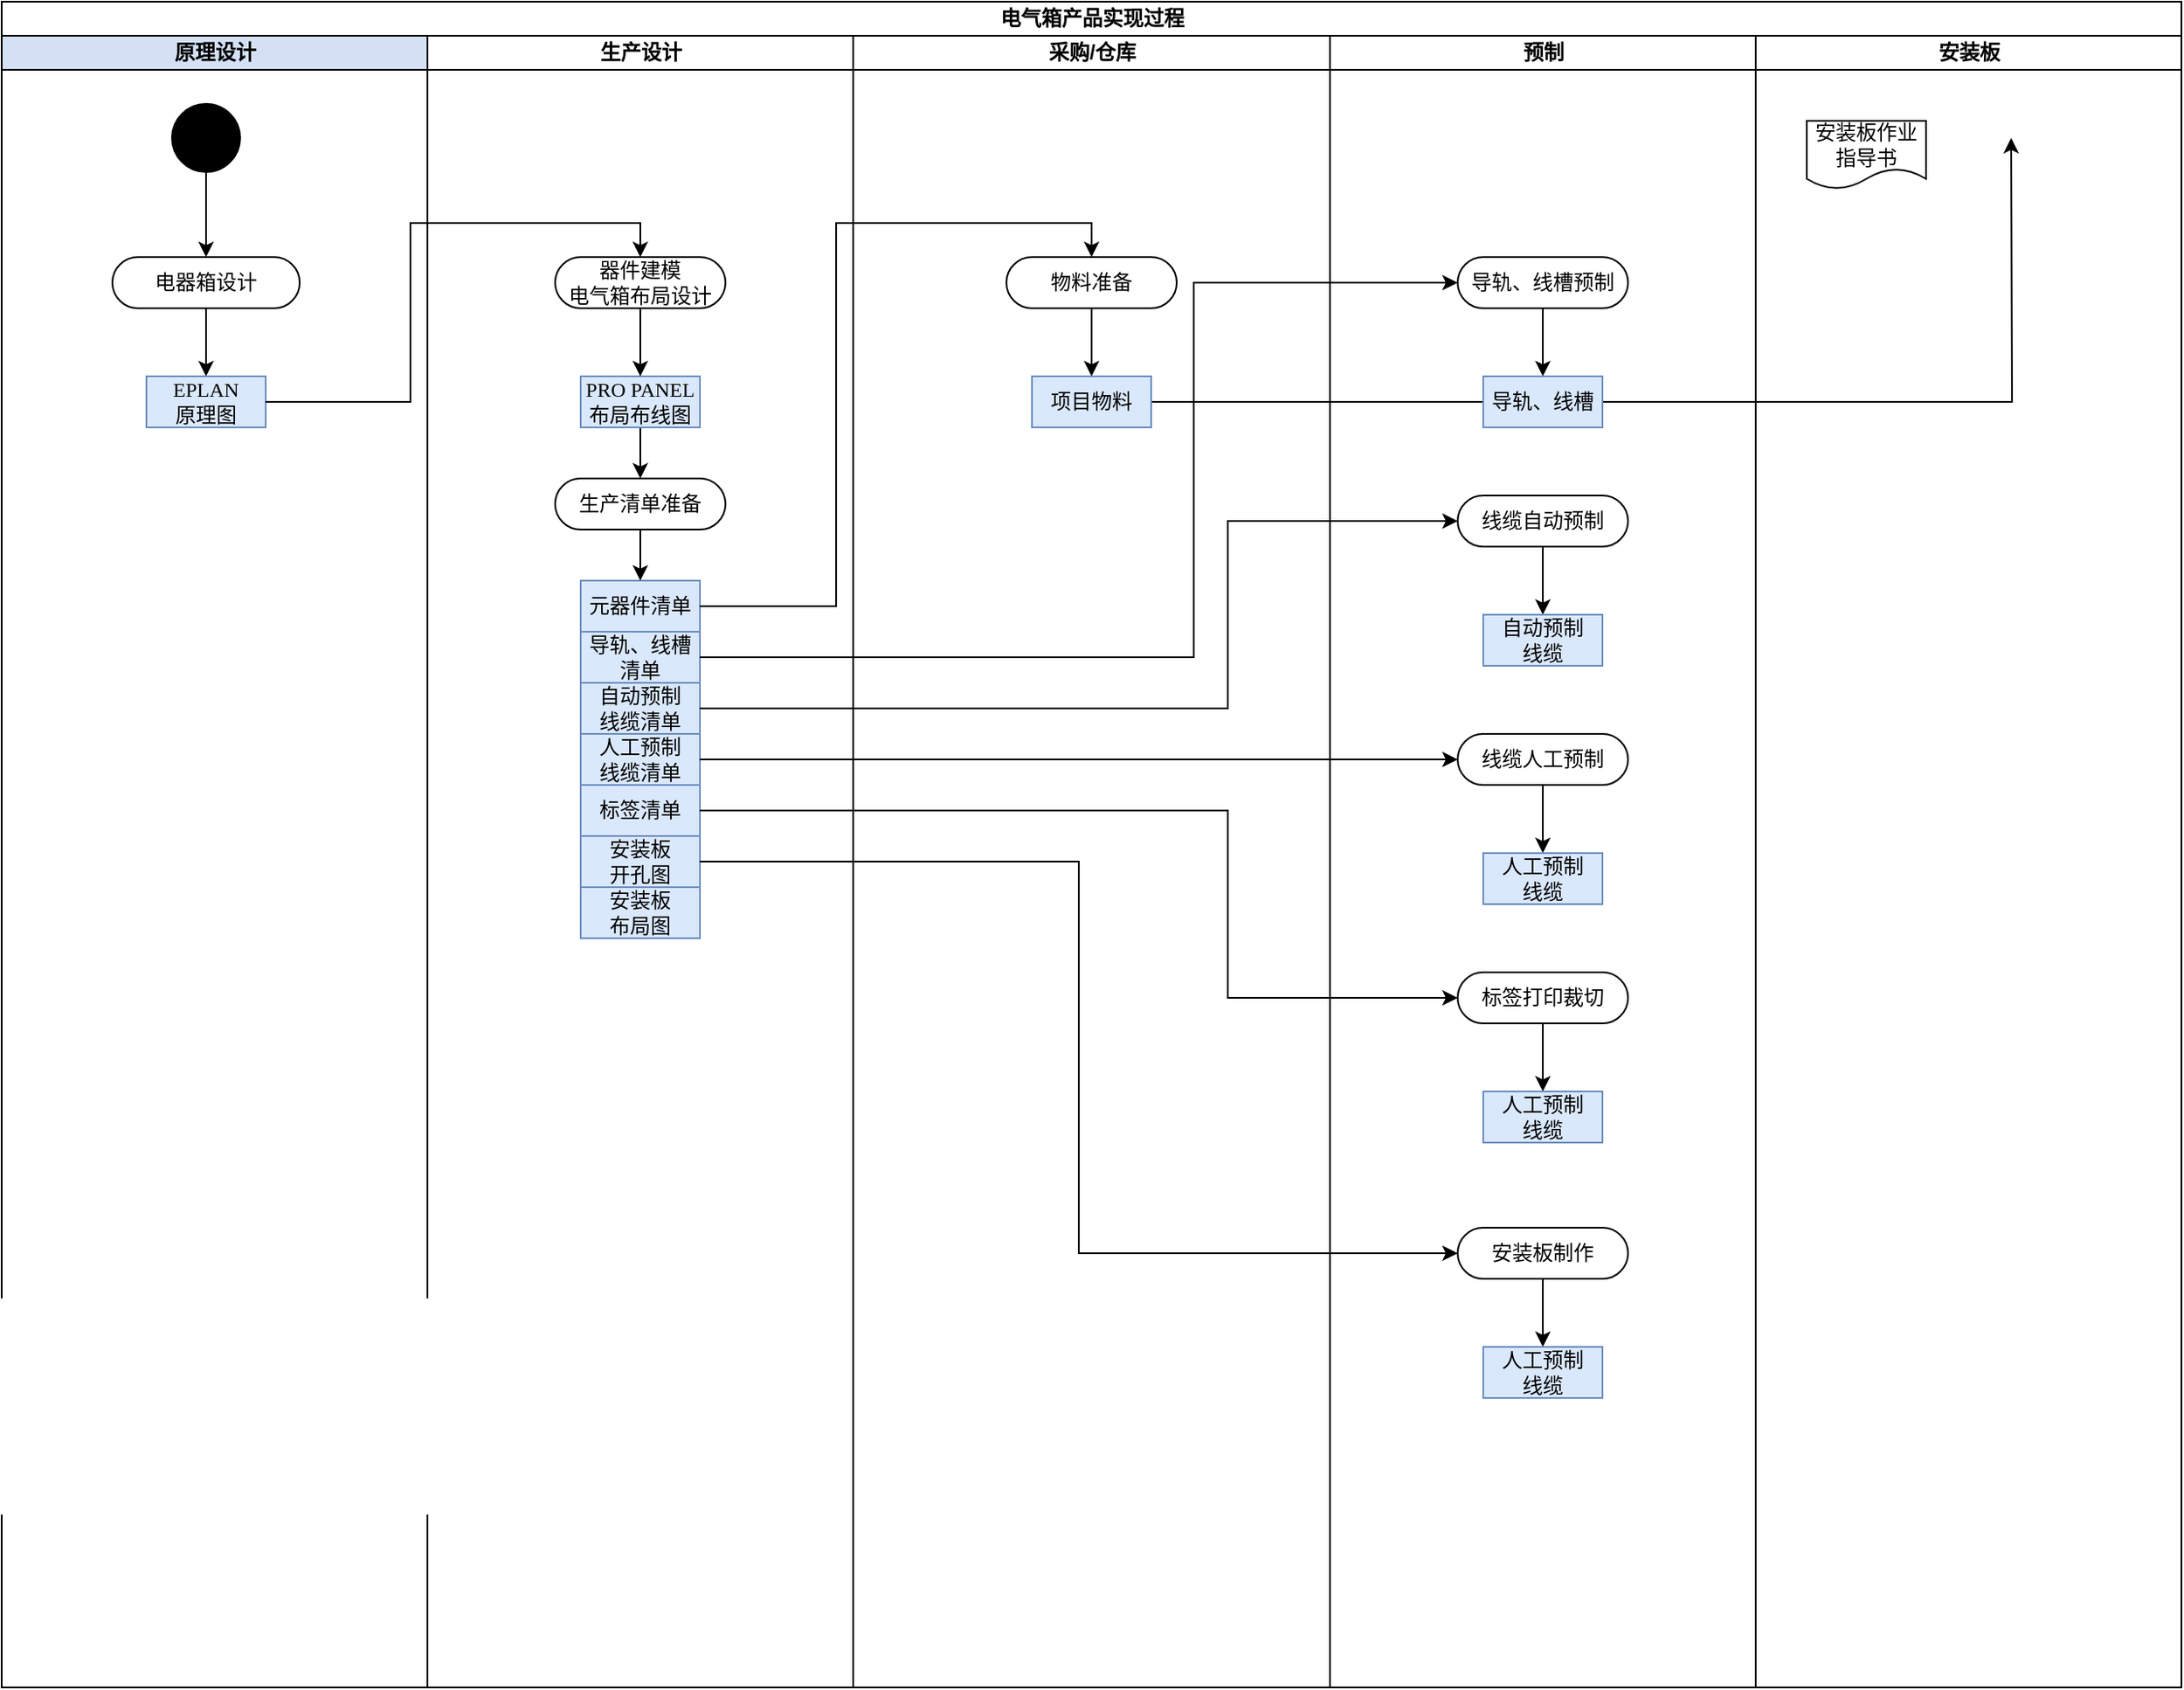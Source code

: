 <mxfile version="22.1.15" type="github">
  <diagram name="Page-1" id="0783ab3e-0a74-02c8-0abd-f7b4e66b4bec">
    <mxGraphModel dx="1204" dy="741" grid="1" gridSize="10" guides="1" tooltips="1" connect="1" arrows="1" fold="1" page="1" pageScale="1" pageWidth="850" pageHeight="1100" background="none" math="0" shadow="0">
      <root>
        <mxCell id="0" />
        <mxCell id="1" parent="0" />
        <mxCell id="1c1d494c118603dd-1" value="电气箱产品实现过程" style="swimlane;html=1;childLayout=stackLayout;startSize=20;rounded=0;shadow=0;comic=0;labelBackgroundColor=none;strokeWidth=1;fontFamily=Verdana;fontSize=12;align=center;" parent="1" vertex="1">
          <mxGeometry x="40" y="60" width="1280" height="990" as="geometry">
            <mxRectangle x="40" y="60" width="150" height="30" as="alternateBounds" />
          </mxGeometry>
        </mxCell>
        <mxCell id="1c1d494c118603dd-2" value="原理设计" style="swimlane;html=1;startSize=20;fillColor=#D4E1F5;" parent="1c1d494c118603dd-1" vertex="1">
          <mxGeometry y="20" width="250" height="970" as="geometry">
            <mxRectangle y="20" width="40" height="970" as="alternateBounds" />
          </mxGeometry>
        </mxCell>
        <mxCell id="1TgdOPrd4cGmpX88ynlw-31" style="edgeStyle=orthogonalEdgeStyle;rounded=0;orthogonalLoop=1;jettySize=auto;html=1;exitX=0.5;exitY=1;exitDx=0;exitDy=0;" parent="1c1d494c118603dd-2" source="60571a20871a0731-4" target="1TgdOPrd4cGmpX88ynlw-30" edge="1">
          <mxGeometry relative="1" as="geometry" />
        </mxCell>
        <mxCell id="60571a20871a0731-4" value="" style="ellipse;whiteSpace=wrap;html=1;rounded=0;shadow=0;comic=0;labelBackgroundColor=none;strokeWidth=1;fillColor=#000000;fontFamily=Verdana;fontSize=12;align=center;" parent="1c1d494c118603dd-2" vertex="1">
          <mxGeometry x="100" y="40" width="40" height="40" as="geometry" />
        </mxCell>
        <mxCell id="1TgdOPrd4cGmpX88ynlw-34" style="edgeStyle=orthogonalEdgeStyle;rounded=0;orthogonalLoop=1;jettySize=auto;html=1;exitX=0.5;exitY=1;exitDx=0;exitDy=0;entryX=0.5;entryY=0;entryDx=0;entryDy=0;" parent="1c1d494c118603dd-2" source="1TgdOPrd4cGmpX88ynlw-30" target="1TgdOPrd4cGmpX88ynlw-33" edge="1">
          <mxGeometry relative="1" as="geometry" />
        </mxCell>
        <mxCell id="1TgdOPrd4cGmpX88ynlw-30" value="电器箱设计" style="rounded=1;whiteSpace=wrap;html=1;shadow=0;comic=0;labelBackgroundColor=none;strokeWidth=1;fontFamily=Verdana;fontSize=12;align=center;arcSize=50;" parent="1c1d494c118603dd-2" vertex="1">
          <mxGeometry x="65" y="130" width="110" height="30" as="geometry" />
        </mxCell>
        <mxCell id="1TgdOPrd4cGmpX88ynlw-33" value="EPLAN&lt;br&gt;原理图" style="rounded=0;whiteSpace=wrap;html=1;shadow=0;comic=0;labelBackgroundColor=none;strokeWidth=1;fontFamily=Verdana;fontSize=12;align=center;arcSize=50;fillColor=#dae8fc;strokeColor=#6c8ebf;" parent="1c1d494c118603dd-2" vertex="1">
          <mxGeometry x="85" y="200" width="70" height="30" as="geometry" />
        </mxCell>
        <mxCell id="1c1d494c118603dd-3" value="生产设计" style="swimlane;html=1;startSize=20;" parent="1c1d494c118603dd-1" vertex="1">
          <mxGeometry x="250" y="20" width="250" height="970" as="geometry">
            <mxRectangle x="40" y="20" width="40" height="970" as="alternateBounds" />
          </mxGeometry>
        </mxCell>
        <mxCell id="1c1d494c118603dd-14" value="元器件清单" style="rounded=0;whiteSpace=wrap;html=1;shadow=0;comic=0;labelBackgroundColor=none;strokeWidth=1;fontFamily=Verdana;fontSize=12;align=center;arcSize=50;fillColor=#dae8fc;strokeColor=#6c8ebf;" parent="1c1d494c118603dd-3" vertex="1">
          <mxGeometry x="90" y="320" width="70" height="30" as="geometry" />
        </mxCell>
        <mxCell id="hPgVyu-_AXg2mAc122SP-10" style="edgeStyle=orthogonalEdgeStyle;rounded=0;orthogonalLoop=1;jettySize=auto;html=1;exitX=0.5;exitY=1;exitDx=0;exitDy=0;entryX=0.5;entryY=0;entryDx=0;entryDy=0;" parent="1c1d494c118603dd-3" source="1TgdOPrd4cGmpX88ynlw-37" target="1c1d494c118603dd-14" edge="1">
          <mxGeometry relative="1" as="geometry" />
        </mxCell>
        <mxCell id="1TgdOPrd4cGmpX88ynlw-37" value="生产清单准备" style="rounded=1;whiteSpace=wrap;html=1;shadow=0;comic=0;labelBackgroundColor=none;strokeWidth=1;fontFamily=Verdana;fontSize=12;align=center;arcSize=50;" parent="1c1d494c118603dd-3" vertex="1">
          <mxGeometry x="75" y="260" width="100" height="30" as="geometry" />
        </mxCell>
        <mxCell id="1c1d494c118603dd-13" value="导轨、线槽清单" style="rounded=0;whiteSpace=wrap;html=1;shadow=0;comic=0;labelBackgroundColor=none;strokeWidth=1;fontFamily=Verdana;fontSize=12;align=center;arcSize=50;fillColor=#dae8fc;strokeColor=#6c8ebf;" parent="1c1d494c118603dd-3" vertex="1">
          <mxGeometry x="90" y="350" width="70" height="30" as="geometry" />
        </mxCell>
        <mxCell id="1TgdOPrd4cGmpX88ynlw-43" value="自动预制&lt;br&gt;线缆清单" style="rounded=0;whiteSpace=wrap;html=1;shadow=0;comic=0;labelBackgroundColor=none;strokeWidth=1;fontFamily=Verdana;fontSize=12;align=center;arcSize=50;fillColor=#dae8fc;strokeColor=#6c8ebf;" parent="1c1d494c118603dd-3" vertex="1">
          <mxGeometry x="90" y="380" width="70" height="30" as="geometry" />
        </mxCell>
        <mxCell id="1TgdOPrd4cGmpX88ynlw-39" value="器件建模&lt;br&gt;电气箱布局设计" style="rounded=1;whiteSpace=wrap;html=1;shadow=0;comic=0;labelBackgroundColor=none;strokeWidth=1;fontFamily=Verdana;fontSize=12;align=center;arcSize=50;" parent="1c1d494c118603dd-3" vertex="1">
          <mxGeometry x="75" y="130" width="100" height="30" as="geometry" />
        </mxCell>
        <mxCell id="hPgVyu-_AXg2mAc122SP-5" style="edgeStyle=orthogonalEdgeStyle;rounded=0;orthogonalLoop=1;jettySize=auto;html=1;exitX=0.5;exitY=1;exitDx=0;exitDy=0;entryX=0.5;entryY=0;entryDx=0;entryDy=0;" parent="1c1d494c118603dd-3" source="1TgdOPrd4cGmpX88ynlw-47" edge="1">
          <mxGeometry relative="1" as="geometry">
            <mxPoint x="125" y="260.0" as="targetPoint" />
          </mxGeometry>
        </mxCell>
        <mxCell id="1TgdOPrd4cGmpX88ynlw-47" value="PRO PANEL&lt;br&gt;布局布线图" style="rounded=0;whiteSpace=wrap;html=1;shadow=0;comic=0;labelBackgroundColor=none;strokeWidth=1;fontFamily=Verdana;fontSize=12;align=center;arcSize=50;fillColor=#dae8fc;strokeColor=#6c8ebf;" parent="1c1d494c118603dd-3" vertex="1">
          <mxGeometry x="90" y="200" width="70" height="30" as="geometry" />
        </mxCell>
        <mxCell id="1TgdOPrd4cGmpX88ynlw-48" style="edgeStyle=orthogonalEdgeStyle;rounded=0;orthogonalLoop=1;jettySize=auto;html=1;exitX=0.5;exitY=1;exitDx=0;exitDy=0;entryX=0.5;entryY=0;entryDx=0;entryDy=0;" parent="1c1d494c118603dd-3" source="1TgdOPrd4cGmpX88ynlw-39" target="1TgdOPrd4cGmpX88ynlw-47" edge="1">
          <mxGeometry relative="1" as="geometry" />
        </mxCell>
        <mxCell id="hPgVyu-_AXg2mAc122SP-9" value="人工预制&lt;br style=&quot;border-color: var(--border-color);&quot;&gt;线缆清单" style="rounded=0;whiteSpace=wrap;html=1;shadow=0;comic=0;labelBackgroundColor=none;strokeWidth=1;fontFamily=Verdana;fontSize=12;align=center;arcSize=50;fillColor=#dae8fc;strokeColor=#6c8ebf;" parent="1c1d494c118603dd-3" vertex="1">
          <mxGeometry x="90" y="410" width="70" height="30" as="geometry" />
        </mxCell>
        <mxCell id="hPgVyu-_AXg2mAc122SP-25" value="标签清单" style="rounded=0;whiteSpace=wrap;html=1;shadow=0;comic=0;labelBackgroundColor=none;strokeWidth=1;fontFamily=Verdana;fontSize=12;align=center;arcSize=50;fillColor=#dae8fc;strokeColor=#6c8ebf;" parent="1c1d494c118603dd-3" vertex="1">
          <mxGeometry x="90" y="440" width="70" height="30" as="geometry" />
        </mxCell>
        <mxCell id="hPgVyu-_AXg2mAc122SP-34" value="安装板&lt;br&gt;开孔图" style="rounded=0;whiteSpace=wrap;html=1;shadow=0;comic=0;labelBackgroundColor=none;strokeWidth=1;fontFamily=Verdana;fontSize=12;align=center;arcSize=50;fillColor=#dae8fc;strokeColor=#6c8ebf;" parent="1c1d494c118603dd-3" vertex="1">
          <mxGeometry x="90" y="470" width="70" height="30" as="geometry" />
        </mxCell>
        <mxCell id="hPgVyu-_AXg2mAc122SP-1" value="安装板&lt;br&gt;布局图" style="rounded=0;whiteSpace=wrap;html=1;shadow=0;comic=0;labelBackgroundColor=none;strokeWidth=1;fontFamily=Verdana;fontSize=12;align=center;arcSize=50;fillColor=#dae8fc;strokeColor=#6c8ebf;" parent="1c1d494c118603dd-3" vertex="1">
          <mxGeometry x="90" y="500" width="70" height="30" as="geometry" />
        </mxCell>
        <mxCell id="1c1d494c118603dd-4" value="采购/仓库" style="swimlane;html=1;startSize=20;" parent="1c1d494c118603dd-1" vertex="1">
          <mxGeometry x="500" y="20" width="280" height="970" as="geometry">
            <mxRectangle x="80" y="20" width="40" height="970" as="alternateBounds" />
          </mxGeometry>
        </mxCell>
        <mxCell id="hPgVyu-_AXg2mAc122SP-14" style="edgeStyle=orthogonalEdgeStyle;rounded=0;orthogonalLoop=1;jettySize=auto;html=1;exitX=0.5;exitY=1;exitDx=0;exitDy=0;entryX=0.5;entryY=0;entryDx=0;entryDy=0;" parent="1c1d494c118603dd-4" source="hPgVyu-_AXg2mAc122SP-11" target="hPgVyu-_AXg2mAc122SP-13" edge="1">
          <mxGeometry relative="1" as="geometry" />
        </mxCell>
        <mxCell id="hPgVyu-_AXg2mAc122SP-11" value="物料准备" style="rounded=1;whiteSpace=wrap;html=1;shadow=0;comic=0;labelBackgroundColor=none;strokeWidth=1;fontFamily=Verdana;fontSize=12;align=center;arcSize=50;" parent="1c1d494c118603dd-4" vertex="1">
          <mxGeometry x="90" y="130" width="100" height="30" as="geometry" />
        </mxCell>
        <mxCell id="sCSEeP_4vVUwFBIb2uOY-2" style="edgeStyle=orthogonalEdgeStyle;rounded=0;orthogonalLoop=1;jettySize=auto;html=1;exitX=1;exitY=0.5;exitDx=0;exitDy=0;" edge="1" parent="1c1d494c118603dd-4" source="hPgVyu-_AXg2mAc122SP-13">
          <mxGeometry relative="1" as="geometry">
            <mxPoint x="680" y="60" as="targetPoint" />
          </mxGeometry>
        </mxCell>
        <mxCell id="hPgVyu-_AXg2mAc122SP-13" value="项目物料" style="rounded=0;whiteSpace=wrap;html=1;shadow=0;comic=0;labelBackgroundColor=none;strokeWidth=1;fontFamily=Verdana;fontSize=12;align=center;arcSize=50;fillColor=#dae8fc;strokeColor=#6c8ebf;" parent="1c1d494c118603dd-4" vertex="1">
          <mxGeometry x="105" y="200" width="70" height="30" as="geometry" />
        </mxCell>
        <mxCell id="1TgdOPrd4cGmpX88ynlw-1" value="预制" style="swimlane;html=1;startSize=20;" parent="1c1d494c118603dd-1" vertex="1">
          <mxGeometry x="780" y="20" width="250" height="970" as="geometry" />
        </mxCell>
        <mxCell id="hPgVyu-_AXg2mAc122SP-20" style="edgeStyle=orthogonalEdgeStyle;rounded=0;orthogonalLoop=1;jettySize=auto;html=1;exitX=0.5;exitY=1;exitDx=0;exitDy=0;" parent="1TgdOPrd4cGmpX88ynlw-1" source="hPgVyu-_AXg2mAc122SP-17" target="hPgVyu-_AXg2mAc122SP-19" edge="1">
          <mxGeometry relative="1" as="geometry" />
        </mxCell>
        <mxCell id="hPgVyu-_AXg2mAc122SP-17" value="导轨、线槽预制" style="rounded=1;whiteSpace=wrap;html=1;shadow=0;comic=0;labelBackgroundColor=none;strokeWidth=1;fontFamily=Verdana;fontSize=12;align=center;arcSize=50;" parent="1TgdOPrd4cGmpX88ynlw-1" vertex="1">
          <mxGeometry x="75" y="130" width="100" height="30" as="geometry" />
        </mxCell>
        <mxCell id="hPgVyu-_AXg2mAc122SP-19" value="导轨、线槽" style="rounded=0;whiteSpace=wrap;html=1;shadow=0;comic=0;labelBackgroundColor=none;strokeWidth=1;fontFamily=Verdana;fontSize=12;align=center;arcSize=50;fillColor=#dae8fc;strokeColor=#6c8ebf;" parent="1TgdOPrd4cGmpX88ynlw-1" vertex="1">
          <mxGeometry x="90" y="200" width="70" height="30" as="geometry" />
        </mxCell>
        <mxCell id="hPgVyu-_AXg2mAc122SP-24" style="edgeStyle=orthogonalEdgeStyle;rounded=0;orthogonalLoop=1;jettySize=auto;html=1;exitX=0.5;exitY=1;exitDx=0;exitDy=0;" parent="1TgdOPrd4cGmpX88ynlw-1" source="hPgVyu-_AXg2mAc122SP-21" target="hPgVyu-_AXg2mAc122SP-23" edge="1">
          <mxGeometry relative="1" as="geometry" />
        </mxCell>
        <mxCell id="hPgVyu-_AXg2mAc122SP-21" value="线缆自动预制" style="rounded=1;whiteSpace=wrap;html=1;shadow=0;comic=0;labelBackgroundColor=none;strokeWidth=1;fontFamily=Verdana;fontSize=12;align=center;arcSize=50;" parent="1TgdOPrd4cGmpX88ynlw-1" vertex="1">
          <mxGeometry x="75" y="270" width="100" height="30" as="geometry" />
        </mxCell>
        <mxCell id="hPgVyu-_AXg2mAc122SP-23" value="自动预制&lt;br&gt;线缆" style="rounded=0;whiteSpace=wrap;html=1;shadow=0;comic=0;labelBackgroundColor=none;strokeWidth=1;fontFamily=Verdana;fontSize=12;align=center;arcSize=50;fillColor=#dae8fc;strokeColor=#6c8ebf;" parent="1TgdOPrd4cGmpX88ynlw-1" vertex="1">
          <mxGeometry x="90" y="340" width="70" height="30" as="geometry" />
        </mxCell>
        <mxCell id="hPgVyu-_AXg2mAc122SP-29" style="edgeStyle=orthogonalEdgeStyle;rounded=0;orthogonalLoop=1;jettySize=auto;html=1;exitX=0.5;exitY=1;exitDx=0;exitDy=0;entryX=0.5;entryY=0;entryDx=0;entryDy=0;" parent="1TgdOPrd4cGmpX88ynlw-1" source="hPgVyu-_AXg2mAc122SP-26" target="hPgVyu-_AXg2mAc122SP-28" edge="1">
          <mxGeometry relative="1" as="geometry" />
        </mxCell>
        <mxCell id="hPgVyu-_AXg2mAc122SP-26" value="线缆人工预制" style="rounded=1;whiteSpace=wrap;html=1;shadow=0;comic=0;labelBackgroundColor=none;strokeWidth=1;fontFamily=Verdana;fontSize=12;align=center;arcSize=50;" parent="1TgdOPrd4cGmpX88ynlw-1" vertex="1">
          <mxGeometry x="75" y="410" width="100" height="30" as="geometry" />
        </mxCell>
        <mxCell id="hPgVyu-_AXg2mAc122SP-28" value="人工预制&lt;br&gt;线缆" style="rounded=0;whiteSpace=wrap;html=1;shadow=0;comic=0;labelBackgroundColor=none;strokeWidth=1;fontFamily=Verdana;fontSize=12;align=center;arcSize=50;fillColor=#dae8fc;strokeColor=#6c8ebf;" parent="1TgdOPrd4cGmpX88ynlw-1" vertex="1">
          <mxGeometry x="90" y="480" width="70" height="30" as="geometry" />
        </mxCell>
        <mxCell id="hPgVyu-_AXg2mAc122SP-32" style="edgeStyle=orthogonalEdgeStyle;rounded=0;orthogonalLoop=1;jettySize=auto;html=1;exitX=0.5;exitY=1;exitDx=0;exitDy=0;" parent="1TgdOPrd4cGmpX88ynlw-1" source="hPgVyu-_AXg2mAc122SP-30" target="hPgVyu-_AXg2mAc122SP-31" edge="1">
          <mxGeometry relative="1" as="geometry" />
        </mxCell>
        <mxCell id="hPgVyu-_AXg2mAc122SP-30" value="标签打印裁切" style="rounded=1;whiteSpace=wrap;html=1;shadow=0;comic=0;labelBackgroundColor=none;strokeWidth=1;fontFamily=Verdana;fontSize=12;align=center;arcSize=50;" parent="1TgdOPrd4cGmpX88ynlw-1" vertex="1">
          <mxGeometry x="75" y="550" width="100" height="30" as="geometry" />
        </mxCell>
        <mxCell id="hPgVyu-_AXg2mAc122SP-31" value="人工预制&lt;br&gt;线缆" style="rounded=0;whiteSpace=wrap;html=1;shadow=0;comic=0;labelBackgroundColor=none;strokeWidth=1;fontFamily=Verdana;fontSize=12;align=center;arcSize=50;fillColor=#dae8fc;strokeColor=#6c8ebf;" parent="1TgdOPrd4cGmpX88ynlw-1" vertex="1">
          <mxGeometry x="90" y="620" width="70" height="30" as="geometry" />
        </mxCell>
        <mxCell id="hPgVyu-_AXg2mAc122SP-56" style="edgeStyle=orthogonalEdgeStyle;rounded=0;orthogonalLoop=1;jettySize=auto;html=1;exitX=0.5;exitY=1;exitDx=0;exitDy=0;" parent="1TgdOPrd4cGmpX88ynlw-1" source="hPgVyu-_AXg2mAc122SP-51" target="hPgVyu-_AXg2mAc122SP-55" edge="1">
          <mxGeometry relative="1" as="geometry" />
        </mxCell>
        <mxCell id="hPgVyu-_AXg2mAc122SP-51" value="安装板制作" style="rounded=1;whiteSpace=wrap;html=1;shadow=0;comic=0;labelBackgroundColor=none;strokeWidth=1;fontFamily=Verdana;fontSize=12;align=center;arcSize=50;" parent="1TgdOPrd4cGmpX88ynlw-1" vertex="1">
          <mxGeometry x="75" y="700" width="100" height="30" as="geometry" />
        </mxCell>
        <mxCell id="hPgVyu-_AXg2mAc122SP-55" value="人工预制&lt;br&gt;线缆" style="rounded=0;whiteSpace=wrap;html=1;shadow=0;comic=0;labelBackgroundColor=none;strokeWidth=1;fontFamily=Verdana;fontSize=12;align=center;arcSize=50;fillColor=#dae8fc;strokeColor=#6c8ebf;" parent="1TgdOPrd4cGmpX88ynlw-1" vertex="1">
          <mxGeometry x="90" y="770" width="70" height="30" as="geometry" />
        </mxCell>
        <mxCell id="hPgVyu-_AXg2mAc122SP-35" value="安装板" style="swimlane;html=1;startSize=20;" parent="1c1d494c118603dd-1" vertex="1">
          <mxGeometry x="1030" y="20" width="250" height="970" as="geometry" />
        </mxCell>
        <mxCell id="sCSEeP_4vVUwFBIb2uOY-1" value="安装板作业指导书" style="shape=document;whiteSpace=wrap;html=1;boundedLbl=1;" vertex="1" parent="hPgVyu-_AXg2mAc122SP-35">
          <mxGeometry x="30" y="50" width="70" height="40" as="geometry" />
        </mxCell>
        <mxCell id="1TgdOPrd4cGmpX88ynlw-50" style="edgeStyle=orthogonalEdgeStyle;rounded=0;orthogonalLoop=1;jettySize=auto;html=1;exitX=1;exitY=0.5;exitDx=0;exitDy=0;entryX=0.5;entryY=0;entryDx=0;entryDy=0;" parent="1c1d494c118603dd-1" source="1TgdOPrd4cGmpX88ynlw-33" target="1TgdOPrd4cGmpX88ynlw-39" edge="1">
          <mxGeometry relative="1" as="geometry" />
        </mxCell>
        <mxCell id="hPgVyu-_AXg2mAc122SP-12" style="edgeStyle=orthogonalEdgeStyle;rounded=0;orthogonalLoop=1;jettySize=auto;html=1;exitX=1;exitY=0.5;exitDx=0;exitDy=0;entryX=0.5;entryY=0;entryDx=0;entryDy=0;" parent="1c1d494c118603dd-1" source="1c1d494c118603dd-14" target="hPgVyu-_AXg2mAc122SP-11" edge="1">
          <mxGeometry relative="1" as="geometry">
            <Array as="points">
              <mxPoint x="490" y="355" />
              <mxPoint x="490" y="130" />
              <mxPoint x="640" y="130" />
            </Array>
          </mxGeometry>
        </mxCell>
        <mxCell id="hPgVyu-_AXg2mAc122SP-18" style="edgeStyle=orthogonalEdgeStyle;rounded=0;orthogonalLoop=1;jettySize=auto;html=1;exitX=1;exitY=0.5;exitDx=0;exitDy=0;entryX=0;entryY=0.5;entryDx=0;entryDy=0;" parent="1c1d494c118603dd-1" source="1c1d494c118603dd-13" target="hPgVyu-_AXg2mAc122SP-17" edge="1">
          <mxGeometry relative="1" as="geometry">
            <Array as="points">
              <mxPoint x="700" y="385" />
              <mxPoint x="700" y="165" />
            </Array>
          </mxGeometry>
        </mxCell>
        <mxCell id="hPgVyu-_AXg2mAc122SP-22" style="edgeStyle=orthogonalEdgeStyle;rounded=0;orthogonalLoop=1;jettySize=auto;html=1;exitX=1;exitY=0.5;exitDx=0;exitDy=0;entryX=0;entryY=0.5;entryDx=0;entryDy=0;" parent="1c1d494c118603dd-1" source="1TgdOPrd4cGmpX88ynlw-43" target="hPgVyu-_AXg2mAc122SP-21" edge="1">
          <mxGeometry relative="1" as="geometry">
            <Array as="points">
              <mxPoint x="720" y="415" />
              <mxPoint x="720" y="305" />
            </Array>
          </mxGeometry>
        </mxCell>
        <mxCell id="hPgVyu-_AXg2mAc122SP-27" style="edgeStyle=orthogonalEdgeStyle;rounded=0;orthogonalLoop=1;jettySize=auto;html=1;exitX=1;exitY=0.5;exitDx=0;exitDy=0;entryX=0;entryY=0.5;entryDx=0;entryDy=0;" parent="1c1d494c118603dd-1" source="hPgVyu-_AXg2mAc122SP-9" target="hPgVyu-_AXg2mAc122SP-26" edge="1">
          <mxGeometry relative="1" as="geometry" />
        </mxCell>
        <mxCell id="hPgVyu-_AXg2mAc122SP-50" style="edgeStyle=orthogonalEdgeStyle;rounded=0;orthogonalLoop=1;jettySize=auto;html=1;exitX=1;exitY=0.5;exitDx=0;exitDy=0;entryX=0;entryY=0.5;entryDx=0;entryDy=0;" parent="1c1d494c118603dd-1" source="hPgVyu-_AXg2mAc122SP-25" target="hPgVyu-_AXg2mAc122SP-30" edge="1">
          <mxGeometry relative="1" as="geometry">
            <Array as="points">
              <mxPoint x="720" y="475" />
              <mxPoint x="720" y="585" />
            </Array>
          </mxGeometry>
        </mxCell>
        <mxCell id="hPgVyu-_AXg2mAc122SP-54" style="edgeStyle=orthogonalEdgeStyle;rounded=0;orthogonalLoop=1;jettySize=auto;html=1;exitX=1;exitY=0.5;exitDx=0;exitDy=0;entryX=0;entryY=0.5;entryDx=0;entryDy=0;" parent="1c1d494c118603dd-1" source="hPgVyu-_AXg2mAc122SP-34" target="hPgVyu-_AXg2mAc122SP-51" edge="1">
          <mxGeometry relative="1" as="geometry" />
        </mxCell>
      </root>
    </mxGraphModel>
  </diagram>
</mxfile>
